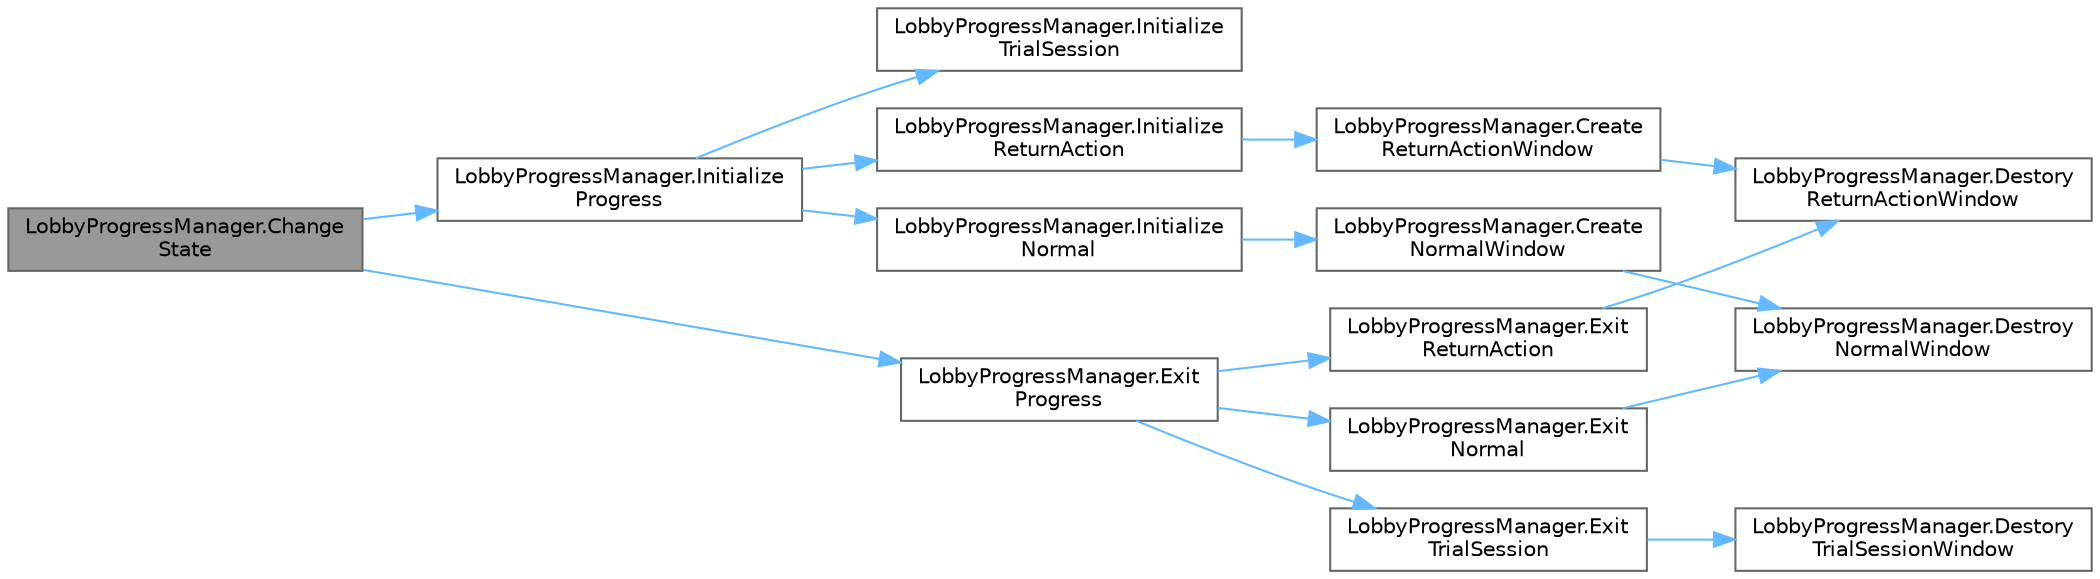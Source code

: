 digraph "LobbyProgressManager.ChangeState"
{
 // LATEX_PDF_SIZE
  bgcolor="transparent";
  edge [fontname=Helvetica,fontsize=10,labelfontname=Helvetica,labelfontsize=10];
  node [fontname=Helvetica,fontsize=10,shape=box,height=0.2,width=0.4];
  rankdir="LR";
  Node1 [id="Node000001",label="LobbyProgressManager.Change\lState",height=0.2,width=0.4,color="gray40", fillcolor="grey60", style="filled", fontcolor="black",tooltip=" "];
  Node1 -> Node2 [id="edge16_Node000001_Node000002",color="steelblue1",style="solid",tooltip=" "];
  Node2 [id="Node000002",label="LobbyProgressManager.Exit\lProgress",height=0.2,width=0.4,color="grey40", fillcolor="white", style="filled",URL="$class_lobby_progress_manager.html#aec25ad03a8a43ad18a0fa9a2597d2371",tooltip=" "];
  Node2 -> Node3 [id="edge17_Node000002_Node000003",color="steelblue1",style="solid",tooltip=" "];
  Node3 [id="Node000003",label="LobbyProgressManager.Exit\lNormal",height=0.2,width=0.4,color="grey40", fillcolor="white", style="filled",URL="$class_lobby_progress_manager.html#a819ff45458e7c2e7c3bde97201d29bff",tooltip=" "];
  Node3 -> Node4 [id="edge18_Node000003_Node000004",color="steelblue1",style="solid",tooltip=" "];
  Node4 [id="Node000004",label="LobbyProgressManager.Destroy\lNormalWindow",height=0.2,width=0.4,color="grey40", fillcolor="white", style="filled",URL="$class_lobby_progress_manager.html#a6f421f2d3bea18b4ec476ba300e376a8",tooltip=" "];
  Node2 -> Node5 [id="edge19_Node000002_Node000005",color="steelblue1",style="solid",tooltip=" "];
  Node5 [id="Node000005",label="LobbyProgressManager.Exit\lReturnAction",height=0.2,width=0.4,color="grey40", fillcolor="white", style="filled",URL="$class_lobby_progress_manager.html#ad9c53db0adc1199a6722dcde040b72c1",tooltip=" "];
  Node5 -> Node6 [id="edge20_Node000005_Node000006",color="steelblue1",style="solid",tooltip=" "];
  Node6 [id="Node000006",label="LobbyProgressManager.Destory\lReturnActionWindow",height=0.2,width=0.4,color="grey40", fillcolor="white", style="filled",URL="$class_lobby_progress_manager.html#af2168df9df5c1476685427ac41b41967",tooltip=" "];
  Node2 -> Node7 [id="edge21_Node000002_Node000007",color="steelblue1",style="solid",tooltip=" "];
  Node7 [id="Node000007",label="LobbyProgressManager.Exit\lTrialSession",height=0.2,width=0.4,color="grey40", fillcolor="white", style="filled",URL="$class_lobby_progress_manager.html#ad46b8eea22b827571bec8c36dad073eb",tooltip=" "];
  Node7 -> Node8 [id="edge22_Node000007_Node000008",color="steelblue1",style="solid",tooltip=" "];
  Node8 [id="Node000008",label="LobbyProgressManager.Destory\lTrialSessionWindow",height=0.2,width=0.4,color="grey40", fillcolor="white", style="filled",URL="$class_lobby_progress_manager.html#a3da139cfe10fd61d70d930b6d4f8f58c",tooltip=" "];
  Node1 -> Node9 [id="edge23_Node000001_Node000009",color="steelblue1",style="solid",tooltip=" "];
  Node9 [id="Node000009",label="LobbyProgressManager.Initialize\lProgress",height=0.2,width=0.4,color="grey40", fillcolor="white", style="filled",URL="$class_lobby_progress_manager.html#a015fbac791a24e27f66b9e80664c908d",tooltip=" "];
  Node9 -> Node10 [id="edge24_Node000009_Node000010",color="steelblue1",style="solid",tooltip=" "];
  Node10 [id="Node000010",label="LobbyProgressManager.Initialize\lNormal",height=0.2,width=0.4,color="grey40", fillcolor="white", style="filled",URL="$class_lobby_progress_manager.html#a53468407f2b90bc62b5d1f24676def22",tooltip=" "];
  Node10 -> Node11 [id="edge25_Node000010_Node000011",color="steelblue1",style="solid",tooltip=" "];
  Node11 [id="Node000011",label="LobbyProgressManager.Create\lNormalWindow",height=0.2,width=0.4,color="grey40", fillcolor="white", style="filled",URL="$class_lobby_progress_manager.html#af5794135541be22f92ab31ca406388c2",tooltip=" "];
  Node11 -> Node4 [id="edge26_Node000011_Node000004",color="steelblue1",style="solid",tooltip=" "];
  Node9 -> Node12 [id="edge27_Node000009_Node000012",color="steelblue1",style="solid",tooltip=" "];
  Node12 [id="Node000012",label="LobbyProgressManager.Initialize\lReturnAction",height=0.2,width=0.4,color="grey40", fillcolor="white", style="filled",URL="$class_lobby_progress_manager.html#abbc50b8a846d10350976c27390d87afe",tooltip=" "];
  Node12 -> Node13 [id="edge28_Node000012_Node000013",color="steelblue1",style="solid",tooltip=" "];
  Node13 [id="Node000013",label="LobbyProgressManager.Create\lReturnActionWindow",height=0.2,width=0.4,color="grey40", fillcolor="white", style="filled",URL="$class_lobby_progress_manager.html#af4cf6573c7b51677190316012f10dca2",tooltip=" "];
  Node13 -> Node6 [id="edge29_Node000013_Node000006",color="steelblue1",style="solid",tooltip=" "];
  Node9 -> Node14 [id="edge30_Node000009_Node000014",color="steelblue1",style="solid",tooltip=" "];
  Node14 [id="Node000014",label="LobbyProgressManager.Initialize\lTrialSession",height=0.2,width=0.4,color="grey40", fillcolor="white", style="filled",URL="$class_lobby_progress_manager.html#a1932b3cd27aa7e412175c3ebb969354e",tooltip=" "];
}
